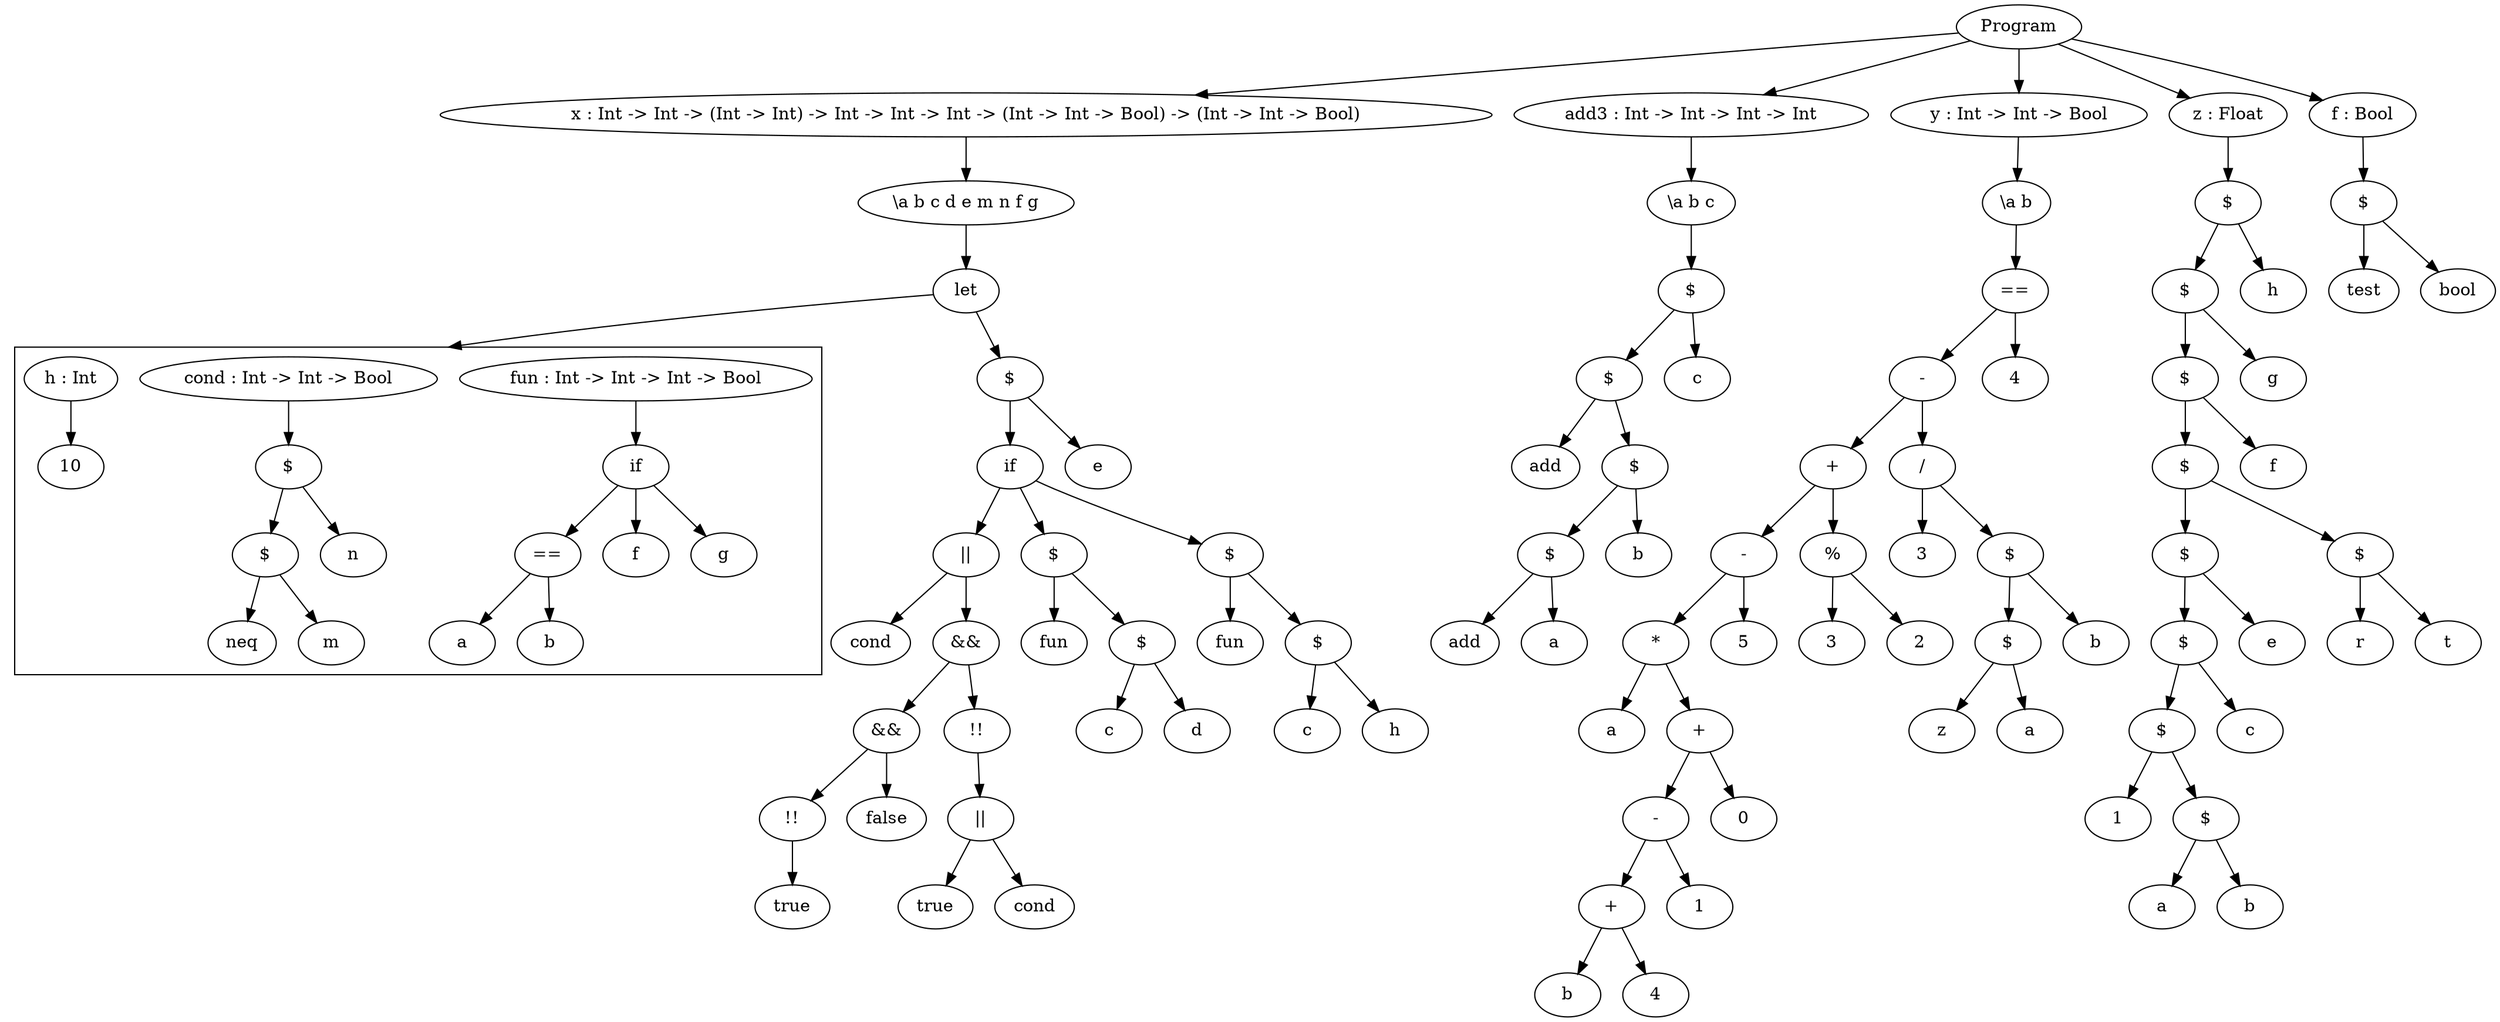 digraph AST {
compound=true;
782815451 [label="Program"];
1876631416 [label="x : Int -> Int -> (Int -> Int) -> Int -> Int -> Int -> (Int -> Int -> Bool) -> (Int -> Int -> Bool)"];
1359044626 [label="\\a b c d e m n f g"];
692342133 [label="let"];
subgraph cluster_692342133 {
353842779 [label="fun : Int -> Int -> Int -> Bool"];
1338823963 [label="if"];
1156060786 [label="=="];
1612799726 [label="a"];
1156060786 -> 1612799726;
1286084959 [label="b"];
1156060786 -> 1286084959;
1338823963 -> 1156060786;
1709537756 [label="f"];
1338823963 -> 1709537756;
1639622804 [label="g"];
1338823963 -> 1639622804;
353842779 -> 1338823963;
184966243 [label="cond : Int -> Int -> Bool"];
124313277 [label="$"];
1225616405 [label="$"];
2101842856 [label="neq"];
1225616405 -> 2101842856;
1151020327 [label="m"];
1225616405 -> 1151020327;
124313277 -> 1225616405;
88579647 [label="n"];
124313277 -> 88579647;
184966243 -> 124313277;
654845766 [label="h : Int"];
1712536284 [label="10"];
654845766 -> 1712536284;
}
2080166188 [label="$"];
1123225098 [label="if"];
606548741 [label="||"];
1528637575 [label="cond"];
606548741 -> 1528637575;
1190524793 [label="&&"];
472654579 [label="&&"];
26117480 [label="!!"];
870698190 [label="true"];
26117480 -> 870698190;
472654579 -> 26117480;
1514322932 [label="false"];
472654579 -> 1514322932;
1190524793 -> 472654579;
654582261 [label="!!"];
1389647288 [label="||"];
1330278544 [label="true"];
1389647288 -> 1330278544;
1634198 [label="cond"];
1389647288 -> 1634198;
654582261 -> 1389647288;
1190524793 -> 654582261;
606548741 -> 1190524793;
1123225098 -> 606548741;
110456297 [label="$"];
1989972246 [label="fun"];
110456297 -> 1989972246;
1791930789 [label="$"];
762152757 [label="c"];
1791930789 -> 762152757;
12209492 [label="d"];
1791930789 -> 12209492;
110456297 -> 1791930789;
1123225098 -> 110456297;
314337396 [label="$"];
232824863 [label="fun"];
314337396 -> 232824863;
1282788025 [label="$"];
519569038 [label="c"];
1282788025 -> 519569038;
1870252780 [label="h"];
1282788025 -> 1870252780;
314337396 -> 1282788025;
1123225098 -> 314337396;
2080166188 -> 1123225098;
1729199940 [label="e"];
2080166188 -> 1729199940;
692342133 -> 184966243 [lhead="cluster_692342133"];
692342133 -> 2080166188;
1359044626 -> 692342133;
1876631416 -> 1359044626;
782815451 -> 1876631416;
97730845 [label="add3 : Int -> Int -> Int -> Int"];
611437735 [label="\\a b c"];
100555887 [label="$"];
1769597131 [label="$"];
1983747920 [label="add"];
1769597131 -> 1983747920;
1543727556 [label="$"];
736709391 [label="$"];
225493257 [label="add"];
736709391 -> 225493257;
401424608 [label="a"];
736709391 -> 401424608;
1543727556 -> 736709391;
1348949648 [label="b"];
1543727556 -> 1348949648;
1769597131 -> 1543727556;
100555887 -> 1769597131;
834133664 [label="c"];
100555887 -> 834133664;
611437735 -> 100555887;
97730845 -> 611437735;
782815451 -> 97730845;
985934102 [label="y : Int -> Int -> Bool"];
1205044462 [label="\\a b"];
761960786 [label="=="];
581374081 [label="-"];
959447386 [label="+"];
1654589030 [label="-"];
466002798 [label="*"];
33524623 [label="a"];
466002798 -> 33524623;
947679291 [label="+"];
575335780 [label="-"];
205125520 [label="+"];
1911006827 [label="b"];
205125520 -> 1911006827;
717356484 [label="4"];
205125520 -> 717356484;
575335780 -> 205125520;
1595212853 [label="1"];
575335780 -> 1595212853;
947679291 -> 575335780;
475266352 [label="0"];
947679291 -> 475266352;
466002798 -> 947679291;
1654589030 -> 466002798;
1355531311 [label="5"];
1654589030 -> 1355531311;
959447386 -> 1654589030;
1967205423 [label="%"];
42121758 [label="3"];
1967205423 -> 42121758;
20671747 [label="2"];
1967205423 -> 20671747;
959447386 -> 1967205423;
581374081 -> 959447386;
257895351 [label="/"];
1929600551 [label="3"];
257895351 -> 1929600551;
1690716179 [label="$"];
1053782781 [label="$"];
1211888640 [label="z"];
1053782781 -> 1211888640;
564160838 [label="a"];
1053782781 -> 564160838;
1690716179 -> 1053782781;
2012232625 [label="b"];
1690716179 -> 2012232625;
257895351 -> 1690716179;
581374081 -> 257895351;
761960786 -> 581374081;
846063400 [label="4"];
761960786 -> 846063400;
1205044462 -> 761960786;
985934102 -> 1205044462;
782815451 -> 985934102;
627150481 [label="z : Float"];
128526626 [label="$"];
1911728085 [label="$"];
754666084 [label="$"];
88558700 [label="$"];
1265210847 [label="$"];
801197928 [label="$"];
1495242910 [label="$"];
1711574013 [label="1"];
1495242910 -> 1711574013;
1631862159 [label="$"];
1146848448 [label="a"];
1631862159 -> 1146848448;
1638215613 [label="b"];
1631862159 -> 1638215613;
1495242910 -> 1631862159;
801197928 -> 1495242910;
591137559 [label="c"];
801197928 -> 591137559;
1265210847 -> 801197928;
1674896058 [label="e"];
1265210847 -> 1674896058;
88558700 -> 1265210847;
2075203460 [label="$"];
866191240 [label="r"];
2075203460 -> 866191240;
1879492184 [label="t"];
2075203460 -> 1879492184;
88558700 -> 2075203460;
754666084 -> 88558700;
872627152 [label="f"];
754666084 -> 872627152;
1911728085 -> 754666084;
1207769059 [label="g"];
1911728085 -> 1207769059;
128526626 -> 1911728085;
2094777811 [label="h"];
128526626 -> 2094777811;
627150481 -> 128526626;
782815451 -> 627150481;
984213526 [label="f : Bool"];
400136488 [label="$"];
942986815 [label="test"];
400136488 -> 942986815;
451111351 [label="bool"];
400136488 -> 451111351;
984213526 -> 400136488;
782815451 -> 984213526;
}
